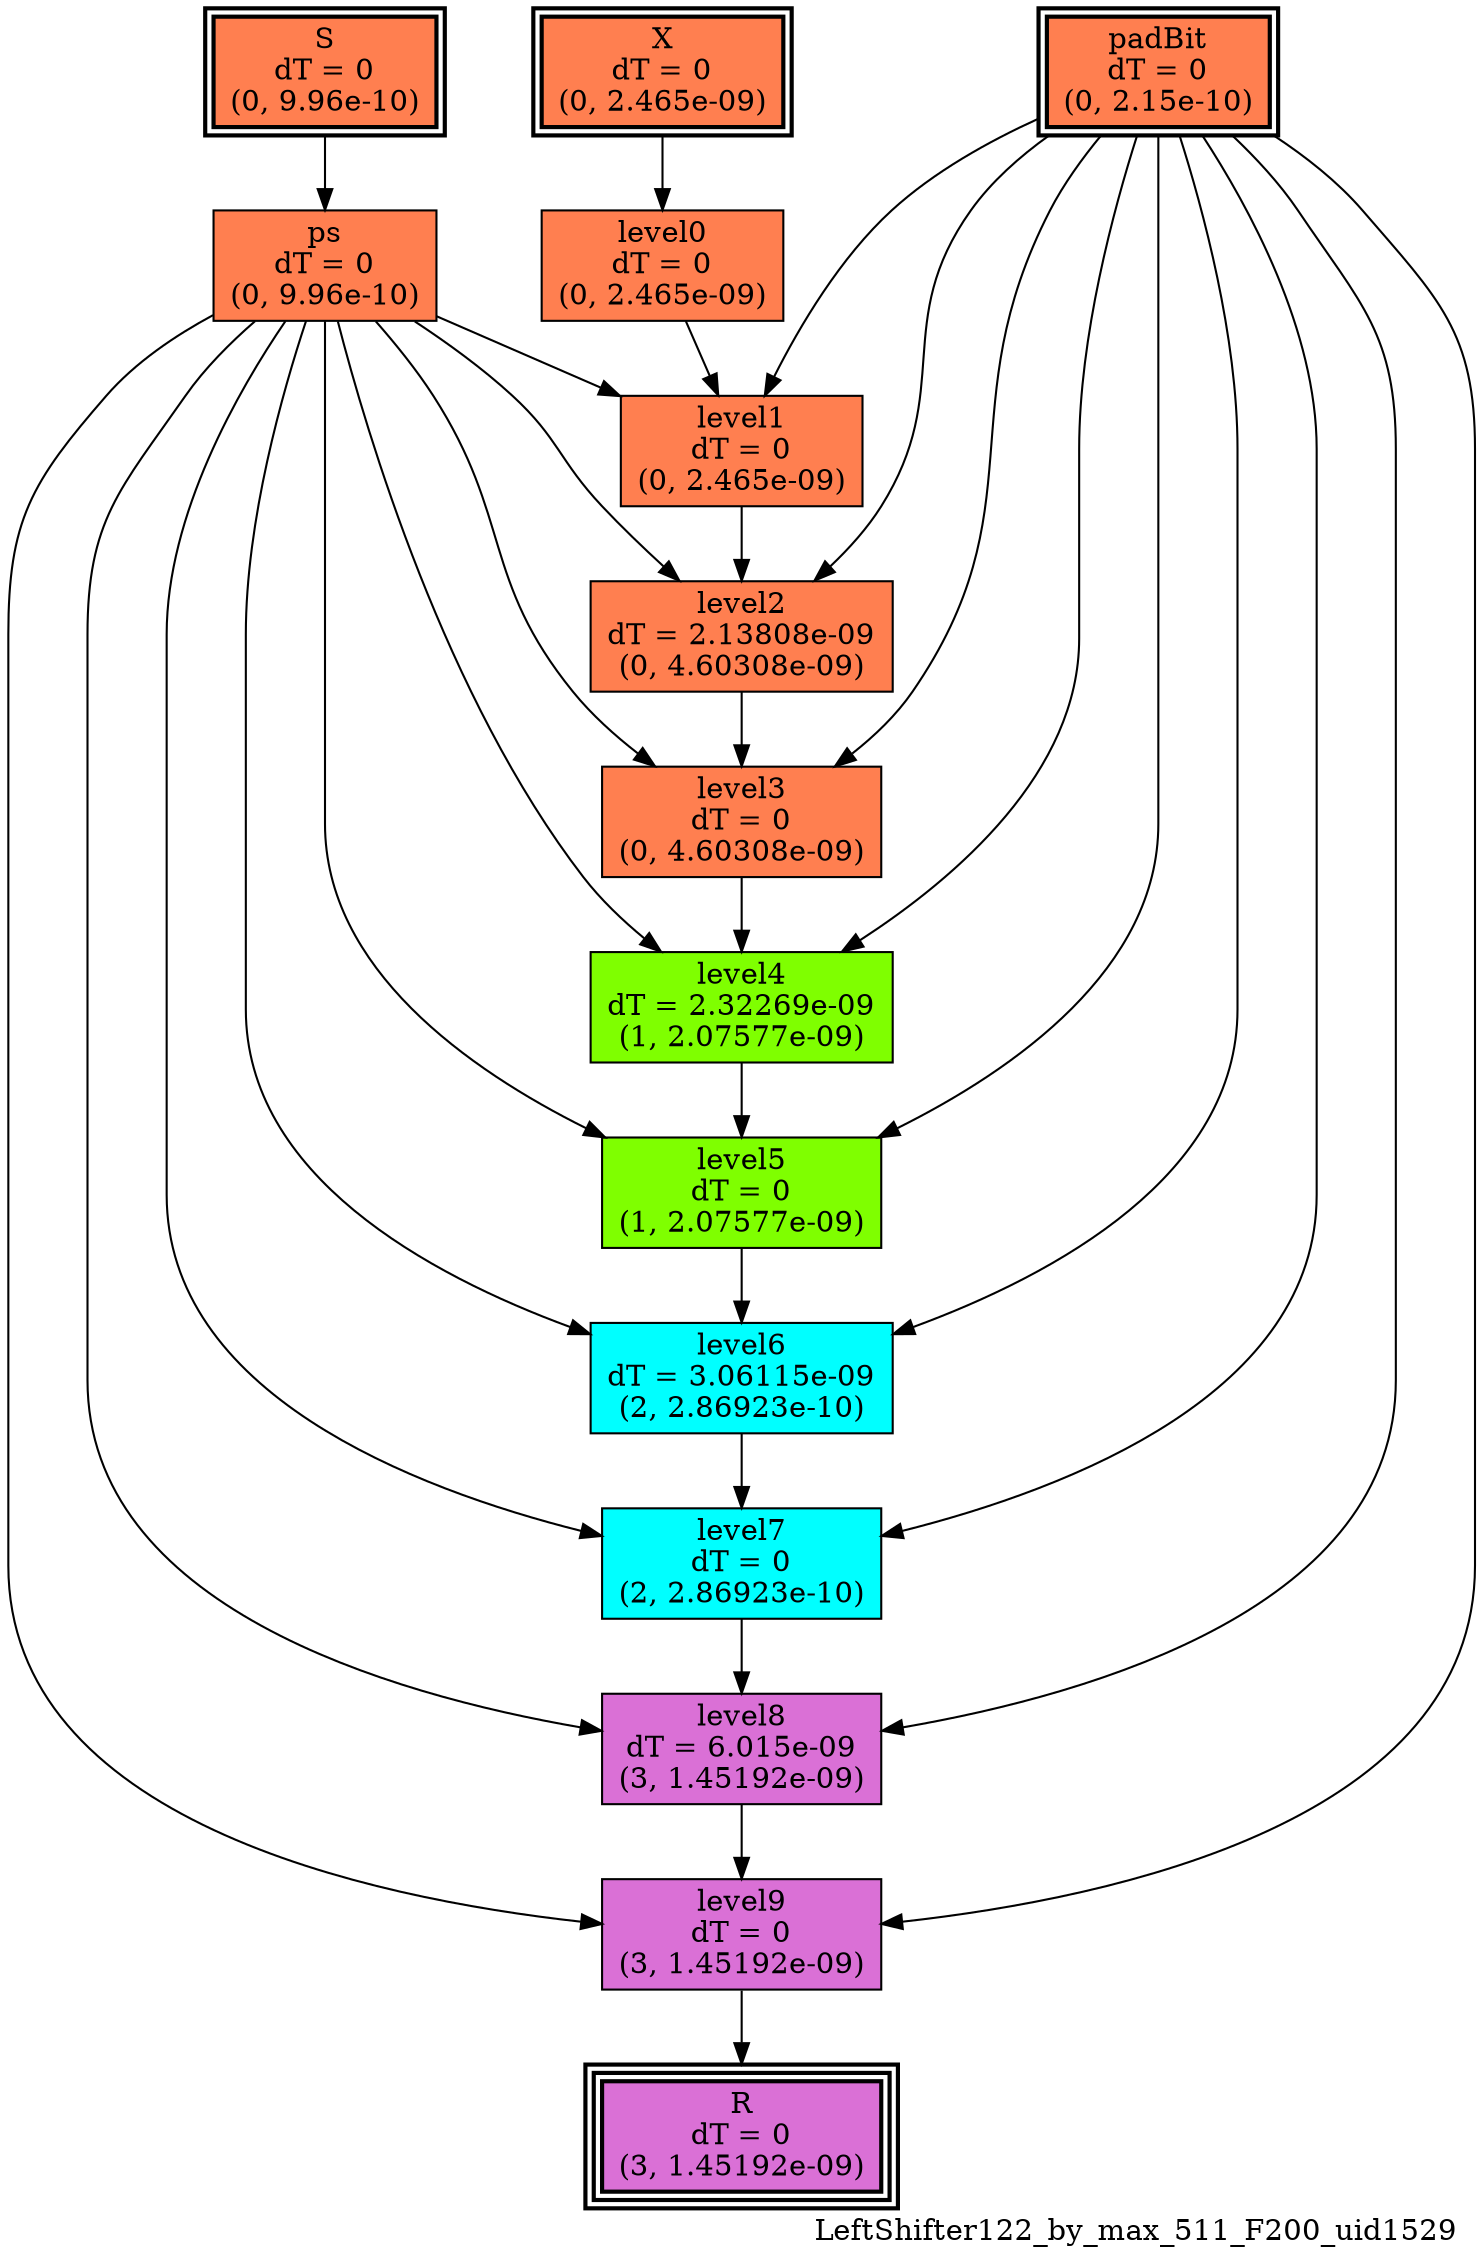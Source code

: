 digraph LeftShifter122_by_max_511_F200_uid1529
{
	//graph drawing options
	label=LeftShifter122_by_max_511_F200_uid1529;
	labelloc=bottom;
	labeljust=right;
	ratio=auto;
	nodesep=0.25;
	ranksep=0.5;

	//input/output signals of operator LeftShifter122_by_max_511_F200_uid1529
	X__LeftShifter122_by_max_511_F200_uid1529 [ label="X\ndT = 0\n(0, 2.465e-09)", shape=box, color=black, style="bold, filled", fillcolor=coral, peripheries=2 ];
	S__LeftShifter122_by_max_511_F200_uid1529 [ label="S\ndT = 0\n(0, 9.96e-10)", shape=box, color=black, style="bold, filled", fillcolor=coral, peripheries=2 ];
	padBit__LeftShifter122_by_max_511_F200_uid1529 [ label="padBit\ndT = 0\n(0, 2.15e-10)", shape=box, color=black, style="bold, filled", fillcolor=coral, peripheries=2 ];
	R__LeftShifter122_by_max_511_F200_uid1529 [ label="R\ndT = 0\n(3, 1.45192e-09)", shape=box, color=black, style="bold, filled", fillcolor=orchid, peripheries=3 ];
	{rank=same X__LeftShifter122_by_max_511_F200_uid1529, S__LeftShifter122_by_max_511_F200_uid1529, padBit__LeftShifter122_by_max_511_F200_uid1529};
	{rank=same R__LeftShifter122_by_max_511_F200_uid1529};
	//internal signals of operator LeftShifter122_by_max_511_F200_uid1529
	ps__LeftShifter122_by_max_511_F200_uid1529 [ label="ps\ndT = 0\n(0, 9.96e-10)", shape=box, color=black, style=filled, fillcolor=coral, peripheries=1 ];
	level0__LeftShifter122_by_max_511_F200_uid1529 [ label="level0\ndT = 0\n(0, 2.465e-09)", shape=box, color=black, style=filled, fillcolor=coral, peripheries=1 ];
	level1__LeftShifter122_by_max_511_F200_uid1529 [ label="level1\ndT = 0\n(0, 2.465e-09)", shape=box, color=black, style=filled, fillcolor=coral, peripheries=1 ];
	level2__LeftShifter122_by_max_511_F200_uid1529 [ label="level2\ndT = 2.13808e-09\n(0, 4.60308e-09)", shape=box, color=black, style=filled, fillcolor=coral, peripheries=1 ];
	level3__LeftShifter122_by_max_511_F200_uid1529 [ label="level3\ndT = 0\n(0, 4.60308e-09)", shape=box, color=black, style=filled, fillcolor=coral, peripheries=1 ];
	level4__LeftShifter122_by_max_511_F200_uid1529 [ label="level4\ndT = 2.32269e-09\n(1, 2.07577e-09)", shape=box, color=black, style=filled, fillcolor=chartreuse, peripheries=1 ];
	level5__LeftShifter122_by_max_511_F200_uid1529 [ label="level5\ndT = 0\n(1, 2.07577e-09)", shape=box, color=black, style=filled, fillcolor=chartreuse, peripheries=1 ];
	level6__LeftShifter122_by_max_511_F200_uid1529 [ label="level6\ndT = 3.06115e-09\n(2, 2.86923e-10)", shape=box, color=black, style=filled, fillcolor=cyan, peripheries=1 ];
	level7__LeftShifter122_by_max_511_F200_uid1529 [ label="level7\ndT = 0\n(2, 2.86923e-10)", shape=box, color=black, style=filled, fillcolor=cyan, peripheries=1 ];
	level8__LeftShifter122_by_max_511_F200_uid1529 [ label="level8\ndT = 6.015e-09\n(3, 1.45192e-09)", shape=box, color=black, style=filled, fillcolor=orchid, peripheries=1 ];
	level9__LeftShifter122_by_max_511_F200_uid1529 [ label="level9\ndT = 0\n(3, 1.45192e-09)", shape=box, color=black, style=filled, fillcolor=orchid, peripheries=1 ];

	//subcomponents of operator LeftShifter122_by_max_511_F200_uid1529

	//input and internal signal connections of operator LeftShifter122_by_max_511_F200_uid1529
	X__LeftShifter122_by_max_511_F200_uid1529 -> level0__LeftShifter122_by_max_511_F200_uid1529 [ arrowhead=normal, arrowsize=1.0, arrowtail=normal, color=black, dir=forward  ];
	S__LeftShifter122_by_max_511_F200_uid1529 -> ps__LeftShifter122_by_max_511_F200_uid1529 [ arrowhead=normal, arrowsize=1.0, arrowtail=normal, color=black, dir=forward  ];
	padBit__LeftShifter122_by_max_511_F200_uid1529 -> level1__LeftShifter122_by_max_511_F200_uid1529 [ arrowhead=normal, arrowsize=1.0, arrowtail=normal, color=black, dir=forward  ];
	padBit__LeftShifter122_by_max_511_F200_uid1529 -> level2__LeftShifter122_by_max_511_F200_uid1529 [ arrowhead=normal, arrowsize=1.0, arrowtail=normal, color=black, dir=forward  ];
	padBit__LeftShifter122_by_max_511_F200_uid1529 -> level3__LeftShifter122_by_max_511_F200_uid1529 [ arrowhead=normal, arrowsize=1.0, arrowtail=normal, color=black, dir=forward  ];
	padBit__LeftShifter122_by_max_511_F200_uid1529 -> level4__LeftShifter122_by_max_511_F200_uid1529 [ arrowhead=normal, arrowsize=1.0, arrowtail=normal, color=black, dir=forward  ];
	padBit__LeftShifter122_by_max_511_F200_uid1529 -> level5__LeftShifter122_by_max_511_F200_uid1529 [ arrowhead=normal, arrowsize=1.0, arrowtail=normal, color=black, dir=forward  ];
	padBit__LeftShifter122_by_max_511_F200_uid1529 -> level6__LeftShifter122_by_max_511_F200_uid1529 [ arrowhead=normal, arrowsize=1.0, arrowtail=normal, color=black, dir=forward  ];
	padBit__LeftShifter122_by_max_511_F200_uid1529 -> level7__LeftShifter122_by_max_511_F200_uid1529 [ arrowhead=normal, arrowsize=1.0, arrowtail=normal, color=black, dir=forward  ];
	padBit__LeftShifter122_by_max_511_F200_uid1529 -> level8__LeftShifter122_by_max_511_F200_uid1529 [ arrowhead=normal, arrowsize=1.0, arrowtail=normal, color=black, dir=forward  ];
	padBit__LeftShifter122_by_max_511_F200_uid1529 -> level9__LeftShifter122_by_max_511_F200_uid1529 [ arrowhead=normal, arrowsize=1.0, arrowtail=normal, color=black, dir=forward  ];
	ps__LeftShifter122_by_max_511_F200_uid1529 -> level1__LeftShifter122_by_max_511_F200_uid1529 [ arrowhead=normal, arrowsize=1.0, arrowtail=normal, color=black, dir=forward  ];
	ps__LeftShifter122_by_max_511_F200_uid1529 -> level2__LeftShifter122_by_max_511_F200_uid1529 [ arrowhead=normal, arrowsize=1.0, arrowtail=normal, color=black, dir=forward  ];
	ps__LeftShifter122_by_max_511_F200_uid1529 -> level3__LeftShifter122_by_max_511_F200_uid1529 [ arrowhead=normal, arrowsize=1.0, arrowtail=normal, color=black, dir=forward  ];
	ps__LeftShifter122_by_max_511_F200_uid1529 -> level4__LeftShifter122_by_max_511_F200_uid1529 [ arrowhead=normal, arrowsize=1.0, arrowtail=normal, color=black, dir=forward  ];
	ps__LeftShifter122_by_max_511_F200_uid1529 -> level5__LeftShifter122_by_max_511_F200_uid1529 [ arrowhead=normal, arrowsize=1.0, arrowtail=normal, color=black, dir=forward  ];
	ps__LeftShifter122_by_max_511_F200_uid1529 -> level6__LeftShifter122_by_max_511_F200_uid1529 [ arrowhead=normal, arrowsize=1.0, arrowtail=normal, color=black, dir=forward  ];
	ps__LeftShifter122_by_max_511_F200_uid1529 -> level7__LeftShifter122_by_max_511_F200_uid1529 [ arrowhead=normal, arrowsize=1.0, arrowtail=normal, color=black, dir=forward  ];
	ps__LeftShifter122_by_max_511_F200_uid1529 -> level8__LeftShifter122_by_max_511_F200_uid1529 [ arrowhead=normal, arrowsize=1.0, arrowtail=normal, color=black, dir=forward  ];
	ps__LeftShifter122_by_max_511_F200_uid1529 -> level9__LeftShifter122_by_max_511_F200_uid1529 [ arrowhead=normal, arrowsize=1.0, arrowtail=normal, color=black, dir=forward  ];
	level0__LeftShifter122_by_max_511_F200_uid1529 -> level1__LeftShifter122_by_max_511_F200_uid1529 [ arrowhead=normal, arrowsize=1.0, arrowtail=normal, color=black, dir=forward  ];
	level1__LeftShifter122_by_max_511_F200_uid1529 -> level2__LeftShifter122_by_max_511_F200_uid1529 [ arrowhead=normal, arrowsize=1.0, arrowtail=normal, color=black, dir=forward  ];
	level2__LeftShifter122_by_max_511_F200_uid1529 -> level3__LeftShifter122_by_max_511_F200_uid1529 [ arrowhead=normal, arrowsize=1.0, arrowtail=normal, color=black, dir=forward  ];
	level3__LeftShifter122_by_max_511_F200_uid1529 -> level4__LeftShifter122_by_max_511_F200_uid1529 [ arrowhead=normal, arrowsize=1.0, arrowtail=normal, color=black, dir=forward  ];
	level4__LeftShifter122_by_max_511_F200_uid1529 -> level5__LeftShifter122_by_max_511_F200_uid1529 [ arrowhead=normal, arrowsize=1.0, arrowtail=normal, color=black, dir=forward  ];
	level5__LeftShifter122_by_max_511_F200_uid1529 -> level6__LeftShifter122_by_max_511_F200_uid1529 [ arrowhead=normal, arrowsize=1.0, arrowtail=normal, color=black, dir=forward  ];
	level6__LeftShifter122_by_max_511_F200_uid1529 -> level7__LeftShifter122_by_max_511_F200_uid1529 [ arrowhead=normal, arrowsize=1.0, arrowtail=normal, color=black, dir=forward  ];
	level7__LeftShifter122_by_max_511_F200_uid1529 -> level8__LeftShifter122_by_max_511_F200_uid1529 [ arrowhead=normal, arrowsize=1.0, arrowtail=normal, color=black, dir=forward  ];
	level8__LeftShifter122_by_max_511_F200_uid1529 -> level9__LeftShifter122_by_max_511_F200_uid1529 [ arrowhead=normal, arrowsize=1.0, arrowtail=normal, color=black, dir=forward  ];
	level9__LeftShifter122_by_max_511_F200_uid1529 -> R__LeftShifter122_by_max_511_F200_uid1529 [ arrowhead=normal, arrowsize=1.0, arrowtail=normal, color=black, dir=forward  ];
}


